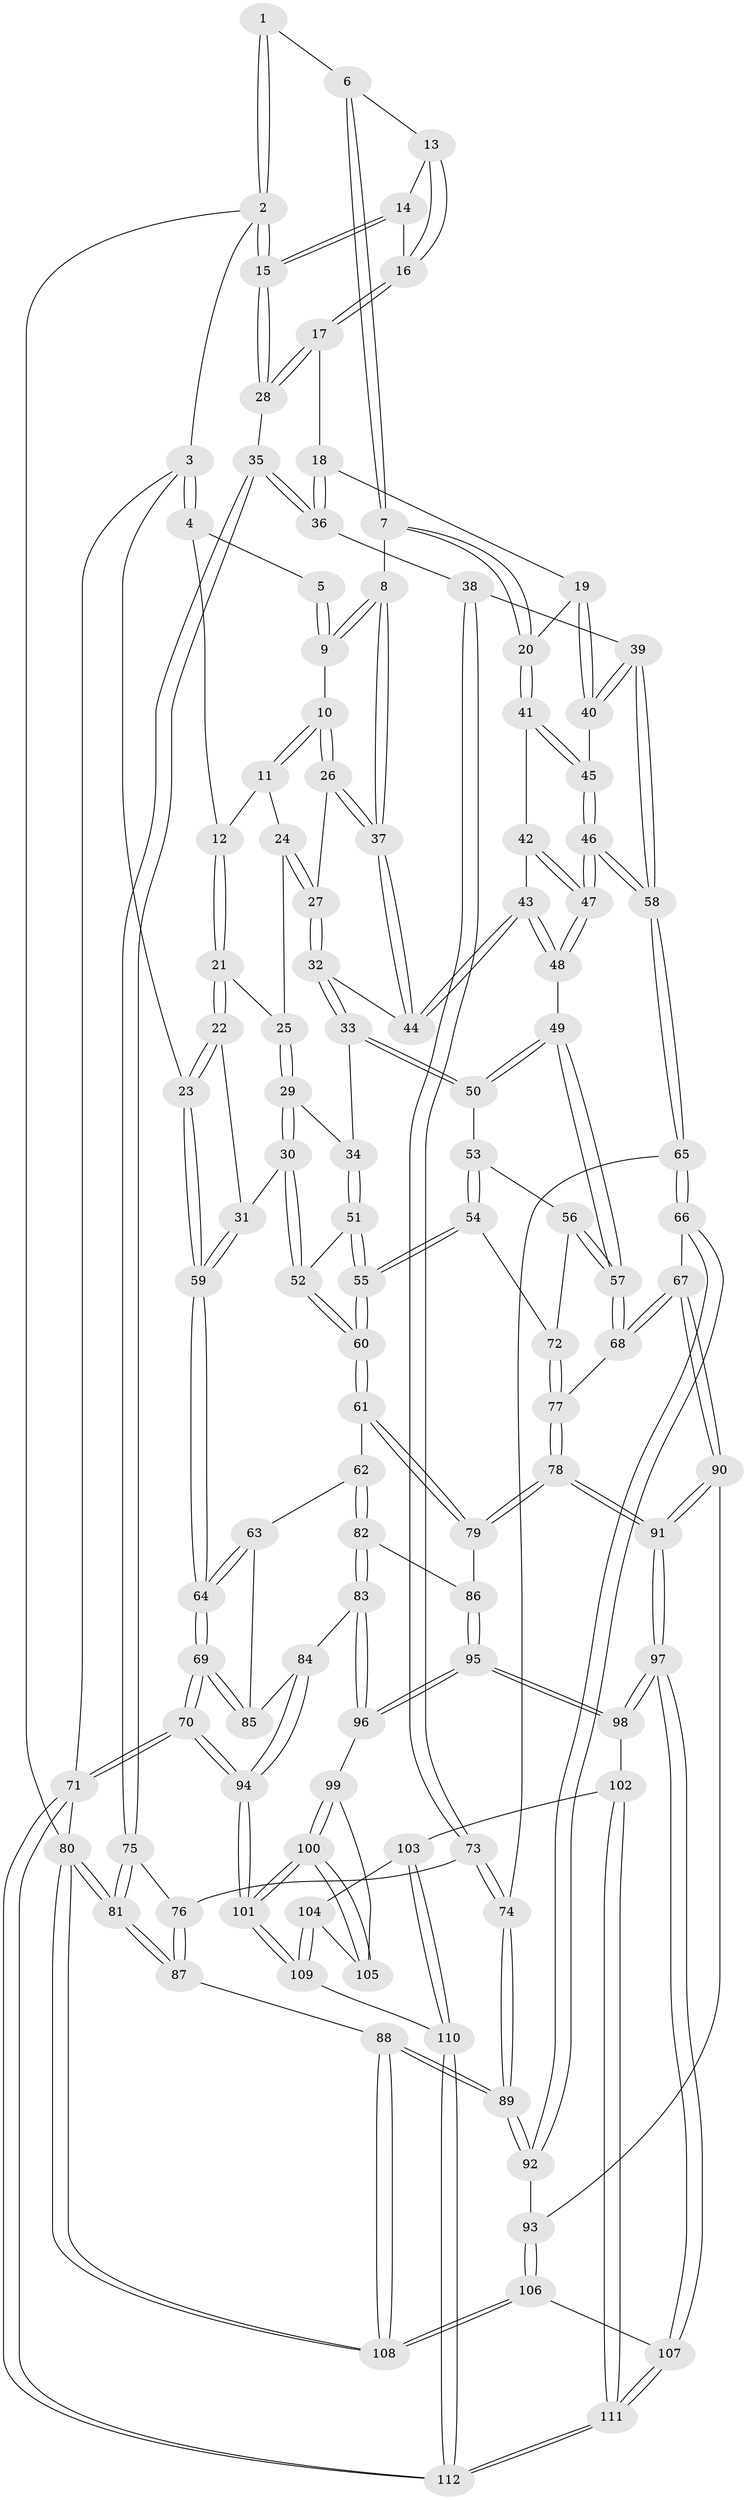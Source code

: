 // Generated by graph-tools (version 1.1) at 2025/11/02/27/25 16:11:59]
// undirected, 112 vertices, 277 edges
graph export_dot {
graph [start="1"]
  node [color=gray90,style=filled];
  1 [pos="+0.7247915159499971+0"];
  2 [pos="+1+0"];
  3 [pos="+0+0"];
  4 [pos="+0.3303193344389855+0"];
  5 [pos="+0.6073897716412244+0"];
  6 [pos="+0.7746464402383219+0.017559562685190037"];
  7 [pos="+0.6680891618994994+0.17908749035858676"];
  8 [pos="+0.6171818229315049+0.1732549958387918"];
  9 [pos="+0.5791285723823237+0.13892019742883177"];
  10 [pos="+0.4959197265974224+0.1382195078447304"];
  11 [pos="+0.358134450463612+0"];
  12 [pos="+0.3572352519917553+0"];
  13 [pos="+0.8178874924248469+0.05063480246591981"];
  14 [pos="+0.9350737341339939+0.00390910090282165"];
  15 [pos="+1+0"];
  16 [pos="+0.8702099028087359+0.12413245605567355"];
  17 [pos="+0.8711686452929075+0.1271985576540228"];
  18 [pos="+0.846887908389524+0.1841492857779789"];
  19 [pos="+0.7983132651828375+0.21258206330055593"];
  20 [pos="+0.7166163408058278+0.21235943036757085"];
  21 [pos="+0.17005159534739822+0.15110728630951364"];
  22 [pos="+0.15843630680272797+0.1475546338681933"];
  23 [pos="+0+0"];
  24 [pos="+0.3307644325553435+0.10643096078336556"];
  25 [pos="+0.18269025079411927+0.1591483706902166"];
  26 [pos="+0.40228763761737424+0.22258838458574226"];
  27 [pos="+0.3515465237271117+0.2556844974132578"];
  28 [pos="+1+0.08502630444632069"];
  29 [pos="+0.3082431696553644+0.2817964598150888"];
  30 [pos="+0.09895456154928821+0.35265535319641117"];
  31 [pos="+0.09129732950911698+0.34940897525498005"];
  32 [pos="+0.3439470423982652+0.2666871590545404"];
  33 [pos="+0.3285491306962167+0.28259031388676303"];
  34 [pos="+0.3164500689666596+0.28449565631604384"];
  35 [pos="+1+0.32564231369160773"];
  36 [pos="+1+0.3366058538746182"];
  37 [pos="+0.562399011530853+0.3030692877393222"];
  38 [pos="+0.9590072514111776+0.3949646495294885"];
  39 [pos="+0.8907525927525728+0.37590686073957186"];
  40 [pos="+0.8726241422608028+0.3646094281320232"];
  41 [pos="+0.7185526679214993+0.2703670045903519"];
  42 [pos="+0.6911108909920377+0.334777559639663"];
  43 [pos="+0.558776102855981+0.3464042128592054"];
  44 [pos="+0.558549516718858+0.3190767558694191"];
  45 [pos="+0.7825736978190836+0.36466401341989724"];
  46 [pos="+0.708464946097589+0.4336657593745315"];
  47 [pos="+0.6970067438570638+0.4197744151584161"];
  48 [pos="+0.5536683963046477+0.3707336168203173"];
  49 [pos="+0.5424253586452379+0.3852597807474493"];
  50 [pos="+0.35458052318350947+0.31574722001391864"];
  51 [pos="+0.2620941271056077+0.4252709256953443"];
  52 [pos="+0.10775582570335174+0.3653260179399001"];
  53 [pos="+0.3847010143095835+0.3996758717407394"];
  54 [pos="+0.2914361472349044+0.5004245032582915"];
  55 [pos="+0.260936915892095+0.49538143888107045"];
  56 [pos="+0.43208737033631617+0.45534995130100864"];
  57 [pos="+0.5087167863950516+0.4968767857880646"];
  58 [pos="+0.7201296913626474+0.509888397177683"];
  59 [pos="+0+0.3578858746354393"];
  60 [pos="+0.18086953657254+0.551962158950478"];
  61 [pos="+0.17873952633361045+0.555957496246489"];
  62 [pos="+0.14700955947200436+0.5764096925588823"];
  63 [pos="+0.06457364247361966+0.5792624070422399"];
  64 [pos="+0+0.5210107350331018"];
  65 [pos="+0.7150309345315785+0.5561596748389904"];
  66 [pos="+0.5897916788654888+0.5953876534571163"];
  67 [pos="+0.5720626974935947+0.5980936444369243"];
  68 [pos="+0.5273474094490791+0.572188379606251"];
  69 [pos="+0+0.6261698107558128"];
  70 [pos="+0+0.8464752927264934"];
  71 [pos="+0+1"];
  72 [pos="+0.30128889348497445+0.5047743644701496"];
  73 [pos="+0.869682139443316+0.5856529013211658"];
  74 [pos="+0.8110762085790852+0.6051889291953916"];
  75 [pos="+1+0.633830501627276"];
  76 [pos="+0.9380578802870337+0.6183113589867979"];
  77 [pos="+0.41922442533999377+0.6126390273151003"];
  78 [pos="+0.3445435784367739+0.6973323448252756"];
  79 [pos="+0.33753299658231106+0.6959420471980926"];
  80 [pos="+1+1"];
  81 [pos="+1+0.7736577773669245"];
  82 [pos="+0.15493478342622988+0.6581544761488135"];
  83 [pos="+0.13119705892553335+0.7559037705209061"];
  84 [pos="+0.07157587214101331+0.729148546229312"];
  85 [pos="+0.06488025527743237+0.7106069732150951"];
  86 [pos="+0.25313876447952766+0.7291248096600176"];
  87 [pos="+0.9523204357229093+0.7903347539093348"];
  88 [pos="+0.8490399811678417+0.8399048673444304"];
  89 [pos="+0.8059030057936521+0.7722132290950686"];
  90 [pos="+0.5656429976745218+0.7299442377981168"];
  91 [pos="+0.4151182685823416+0.9091504728332777"];
  92 [pos="+0.7314284195343889+0.7709241798112741"];
  93 [pos="+0.6506867392577831+0.7972083960519097"];
  94 [pos="+0+0.8462829811969369"];
  95 [pos="+0.19318465885727018+0.7872724245797407"];
  96 [pos="+0.13875135683236978+0.7747755495999038"];
  97 [pos="+0.41080130884103394+0.9421954221488226"];
  98 [pos="+0.256495697072964+0.8860314206879752"];
  99 [pos="+0.1376693708242988+0.7761804119749232"];
  100 [pos="+0+0.8428444979719079"];
  101 [pos="+0+0.8517583073811468"];
  102 [pos="+0.15035377130956187+0.9196817907361786"];
  103 [pos="+0.14382219277905497+0.9174068613146505"];
  104 [pos="+0.12537883906980007+0.8931772045002744"];
  105 [pos="+0.11472350787934286+0.8563929468851048"];
  106 [pos="+0.6219555804600113+1"];
  107 [pos="+0.4782960120270123+1"];
  108 [pos="+0.7991524542806072+1"];
  109 [pos="+0+0.9079849850749918"];
  110 [pos="+0.07521743128985256+0.9654601245169657"];
  111 [pos="+0.2103004734023874+1"];
  112 [pos="+0.06757570088084557+1"];
  1 -- 2;
  1 -- 2;
  1 -- 6;
  2 -- 3;
  2 -- 15;
  2 -- 15;
  2 -- 80;
  3 -- 4;
  3 -- 4;
  3 -- 23;
  3 -- 71;
  4 -- 5;
  4 -- 12;
  5 -- 9;
  5 -- 9;
  6 -- 7;
  6 -- 7;
  6 -- 13;
  7 -- 8;
  7 -- 20;
  7 -- 20;
  8 -- 9;
  8 -- 9;
  8 -- 37;
  8 -- 37;
  9 -- 10;
  10 -- 11;
  10 -- 11;
  10 -- 26;
  10 -- 26;
  11 -- 12;
  11 -- 24;
  12 -- 21;
  12 -- 21;
  13 -- 14;
  13 -- 16;
  13 -- 16;
  14 -- 15;
  14 -- 15;
  14 -- 16;
  15 -- 28;
  15 -- 28;
  16 -- 17;
  16 -- 17;
  17 -- 18;
  17 -- 28;
  17 -- 28;
  18 -- 19;
  18 -- 36;
  18 -- 36;
  19 -- 20;
  19 -- 40;
  19 -- 40;
  20 -- 41;
  20 -- 41;
  21 -- 22;
  21 -- 22;
  21 -- 25;
  22 -- 23;
  22 -- 23;
  22 -- 31;
  23 -- 59;
  23 -- 59;
  24 -- 25;
  24 -- 27;
  24 -- 27;
  25 -- 29;
  25 -- 29;
  26 -- 27;
  26 -- 37;
  26 -- 37;
  27 -- 32;
  27 -- 32;
  28 -- 35;
  29 -- 30;
  29 -- 30;
  29 -- 34;
  30 -- 31;
  30 -- 52;
  30 -- 52;
  31 -- 59;
  31 -- 59;
  32 -- 33;
  32 -- 33;
  32 -- 44;
  33 -- 34;
  33 -- 50;
  33 -- 50;
  34 -- 51;
  34 -- 51;
  35 -- 36;
  35 -- 36;
  35 -- 75;
  35 -- 75;
  36 -- 38;
  37 -- 44;
  37 -- 44;
  38 -- 39;
  38 -- 73;
  38 -- 73;
  39 -- 40;
  39 -- 40;
  39 -- 58;
  39 -- 58;
  40 -- 45;
  41 -- 42;
  41 -- 45;
  41 -- 45;
  42 -- 43;
  42 -- 47;
  42 -- 47;
  43 -- 44;
  43 -- 44;
  43 -- 48;
  43 -- 48;
  45 -- 46;
  45 -- 46;
  46 -- 47;
  46 -- 47;
  46 -- 58;
  46 -- 58;
  47 -- 48;
  47 -- 48;
  48 -- 49;
  49 -- 50;
  49 -- 50;
  49 -- 57;
  49 -- 57;
  50 -- 53;
  51 -- 52;
  51 -- 55;
  51 -- 55;
  52 -- 60;
  52 -- 60;
  53 -- 54;
  53 -- 54;
  53 -- 56;
  54 -- 55;
  54 -- 55;
  54 -- 72;
  55 -- 60;
  55 -- 60;
  56 -- 57;
  56 -- 57;
  56 -- 72;
  57 -- 68;
  57 -- 68;
  58 -- 65;
  58 -- 65;
  59 -- 64;
  59 -- 64;
  60 -- 61;
  60 -- 61;
  61 -- 62;
  61 -- 79;
  61 -- 79;
  62 -- 63;
  62 -- 82;
  62 -- 82;
  63 -- 64;
  63 -- 64;
  63 -- 85;
  64 -- 69;
  64 -- 69;
  65 -- 66;
  65 -- 66;
  65 -- 74;
  66 -- 67;
  66 -- 92;
  66 -- 92;
  67 -- 68;
  67 -- 68;
  67 -- 90;
  67 -- 90;
  68 -- 77;
  69 -- 70;
  69 -- 70;
  69 -- 85;
  69 -- 85;
  70 -- 71;
  70 -- 71;
  70 -- 94;
  70 -- 94;
  71 -- 112;
  71 -- 112;
  71 -- 80;
  72 -- 77;
  72 -- 77;
  73 -- 74;
  73 -- 74;
  73 -- 76;
  74 -- 89;
  74 -- 89;
  75 -- 76;
  75 -- 81;
  75 -- 81;
  76 -- 87;
  76 -- 87;
  77 -- 78;
  77 -- 78;
  78 -- 79;
  78 -- 79;
  78 -- 91;
  78 -- 91;
  79 -- 86;
  80 -- 81;
  80 -- 81;
  80 -- 108;
  80 -- 108;
  81 -- 87;
  81 -- 87;
  82 -- 83;
  82 -- 83;
  82 -- 86;
  83 -- 84;
  83 -- 96;
  83 -- 96;
  84 -- 85;
  84 -- 94;
  84 -- 94;
  86 -- 95;
  86 -- 95;
  87 -- 88;
  88 -- 89;
  88 -- 89;
  88 -- 108;
  88 -- 108;
  89 -- 92;
  89 -- 92;
  90 -- 91;
  90 -- 91;
  90 -- 93;
  91 -- 97;
  91 -- 97;
  92 -- 93;
  93 -- 106;
  93 -- 106;
  94 -- 101;
  94 -- 101;
  95 -- 96;
  95 -- 96;
  95 -- 98;
  95 -- 98;
  96 -- 99;
  97 -- 98;
  97 -- 98;
  97 -- 107;
  97 -- 107;
  98 -- 102;
  99 -- 100;
  99 -- 100;
  99 -- 105;
  100 -- 101;
  100 -- 101;
  100 -- 105;
  100 -- 105;
  101 -- 109;
  101 -- 109;
  102 -- 103;
  102 -- 111;
  102 -- 111;
  103 -- 104;
  103 -- 110;
  103 -- 110;
  104 -- 105;
  104 -- 109;
  104 -- 109;
  106 -- 107;
  106 -- 108;
  106 -- 108;
  107 -- 111;
  107 -- 111;
  109 -- 110;
  110 -- 112;
  110 -- 112;
  111 -- 112;
  111 -- 112;
}

